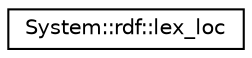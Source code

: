 digraph G
{
  edge [fontname="Helvetica",fontsize="10",labelfontname="Helvetica",labelfontsize="10"];
  node [fontname="Helvetica",fontsize="10",shape=record];
  rankdir="LR";
  Node1 [label="System::rdf::lex_loc",height=0.2,width=0.4,color="black", fillcolor="white", style="filled",URL="$struct_system_1_1rdf_1_1lex__loc.html"];
}
